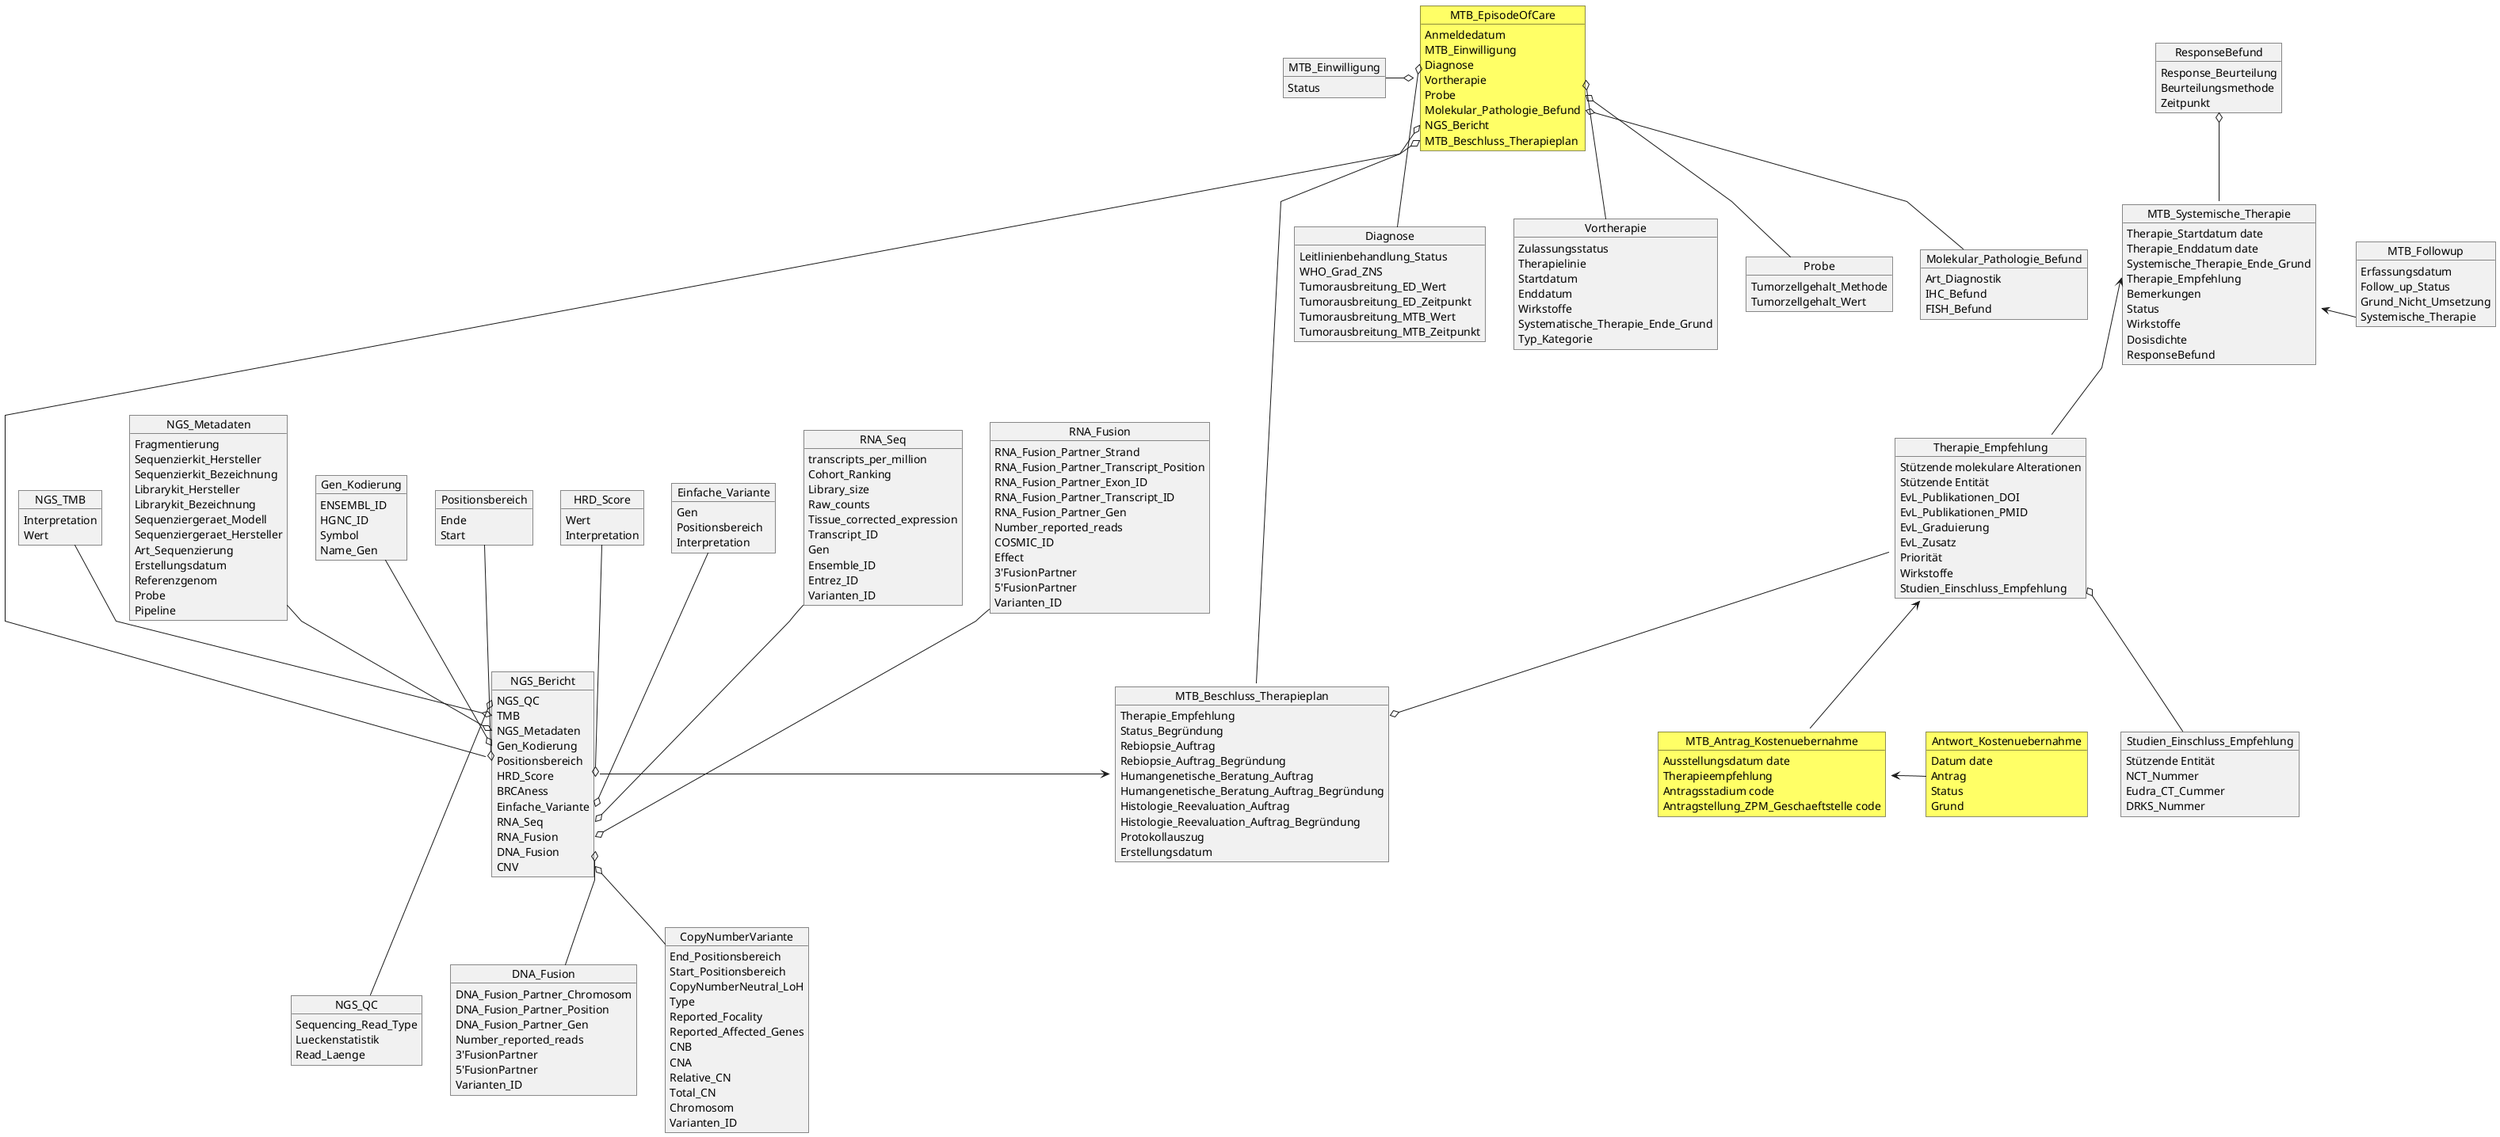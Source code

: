 @startuml MII_MTB_LM
skinparam linetype polyline 

object MTB_EpisodeOfCare #FFFF66 {
    Anmeldedatum
    MTB_Einwilligung
    Diagnose
    Vortherapie
    Probe
    Molekular_Pathologie_Befund
    NGS_Bericht
    MTB_Beschluss_Therapieplan
}

object MTB_Einwilligung {
    Status
}

object Diagnose {
    Leitlinienbehandlung_Status
    WHO_Grad_ZNS
    Tumorausbreitung_ED_Wert
    Tumorausbreitung_ED_Zeitpunkt
    Tumorausbreitung_MTB_Wert
    Tumorausbreitung_MTB_Zeitpunkt
}

object Vortherapie {
    Zulassungsstatus
    Therapielinie
    Startdatum
    Enddatum
    Wirkstoffe
    Systematische_Therapie_Ende_Grund
    Typ_Kategorie
}

object Probe {
    Tumorzellgehalt_Methode
    Tumorzellgehalt_Wert
}

object Molekular_Pathologie_Befund {
    Art_Diagnostik
    IHC_Befund
    FISH_Befund
}

object NGS_Bericht {
    NGS_QC
    TMB
    NGS_Metadaten
    Gen_Kodierung
    Positionsbereich
    HRD_Score
    BRCAness
    Einfache_Variante
    RNA_Seq
    RNA_Fusion
    DNA_Fusion
    CNV 
}

object NGS_QC {
    Sequencing_Read_Type
    Lueckenstatistik
    Read_Laenge 
}
object NGS_TMB {
    Interpretation
    Wert
}
NGS_TMB --o NGS_Bericht::TMB

object NGS_Metadaten {
    Fragmentierung
    Sequenzierkit_Hersteller
    Sequenzierkit_Bezeichnung
    Librarykit_Hersteller
    Librarykit_Bezeichnung
    Sequenziergeraet_Modell
    Sequenziergeraet_Hersteller
    Art_Sequenzierung
    Erstellungsdatum
    Referenzgenom
    Probe
    Pipeline
}
NGS_Metadaten --o NGS_Bericht::NGS_Metadaten
object Gen_Kodierung{
    ENSEMBL_ID
    HGNC_ID
    Symbol
    Name_Gen
}
Gen_Kodierung --o NGS_Bericht::Gen_Kodierung
object Positionsbereich {
    Ende
    Start
}
Positionsbereich --o NGS_Bericht::Positionsbereich 

object HRD_Score {
    Wert
    Interpretation
}
HRD_Score --o NGS_Bericht::HRD_Score 


object Einfache_Variante {
    Gen
    Positionsbereich
    Interpretation
}
Einfache_Variante --o NGS_Bericht::Einfache_Variante 

object RNA_Seq {
    transcripts_per_million
    Cohort_Ranking
    Library_size
    Raw_counts
    Tissue_corrected_expression
    Transcript_ID
    Gen
    Ensemble_ID
    Entrez_ID
    Varianten_ID
}
RNA_Seq --o NGS_Bericht::RNA_Seq 

object RNA_Fusion {
    RNA_Fusion_Partner_Strand
    RNA_Fusion_Partner_Transcript_Position
    RNA_Fusion_Partner_Exon_ID
    RNA_Fusion_Partner_Transcript_ID
    RNA_Fusion_Partner_Gen
    Number_reported_reads
    COSMIC_ID
    Effect
    3'FusionPartner
    5'FusionPartner
    Varianten_ID
}
RNA_Fusion --o NGS_Bericht::RNA_Fusion 


object DNA_Fusion {
    DNA_Fusion_Partner_Chromosom
    DNA_Fusion_Partner_Position
    DNA_Fusion_Partner_Gen
    Number_reported_reads
    3'FusionPartner
    5'FusionPartner
    Varianten_ID
}

object CopyNumberVariante {
    End_Positionsbereich
    Start_Positionsbereich
    CopyNumberNeutral_LoH
    Type
    Reported_Focality
    Reported_Affected_Genes
    CNB
    CNA
    Relative_CN
    Total_CN
    Chromosom
    Varianten_ID

}
NGS_Bericht::NGS_QC o-- NGS_QC
NGS_Bericht::DNA_Fusion o-- DNA_Fusion 

NGS_Bericht::CNV o-- CopyNumberVariante  


object MTB_Beschluss_Therapieplan {
    Therapie_Empfehlung
    Status_Begründung
    Rebiopsie_Auftrag
    Rebiopsie_Auftrag_Begründung
    Humangenetische_Beratung_Auftrag
    Humangenetische_Beratung_Auftrag_Begründung
    Histologie_Reevaluation_Auftrag
    Histologie_Reevaluation_Auftrag_Begründung
    Protokollauszug
    Erstellungsdatum
    
}
object Therapie_Empfehlung {
    Stützende molekulare Alterationen
    Stützende Entität
    EvL_Publikationen_DOI
    EvL_Publikationen_PMID
    EvL_Graduierung
    EvL_Zusatz
    Priorität
    Wirkstoffe
    Studien_Einschluss_Empfehlung
}
Therapie_Empfehlung --o MTB_Beschluss_Therapieplan::Therapie_Empfehlung

object Studien_Einschluss_Empfehlung{
    Stützende Entität
    NCT_Nummer
    Eudra_CT_Cummer
    DRKS_Nummer
}
Therapie_Empfehlung::Studien_Einschluss_Empfehlung o--  Studien_Einschluss_Empfehlung
NGS_Bericht -right--> MTB_Beschluss_Therapieplan 


object MTB_Followup {
    Erfassungsdatum
    Follow_up_Status
    Grund_Nicht_Umsetzung
    Systemische_Therapie
}
object MTB_Systemische_Therapie {
    Therapie_Startdatum date
    Therapie_Enddatum date
    Systemische_Therapie_Ende_Grund 
    Therapie_Empfehlung
    Bemerkungen
    Status
    Wirkstoffe
    Dosisdichte
    ResponseBefund
}
object ResponseBefund{
    Response_Beurteilung
    Beurteilungsmethode
    Zeitpunkt
}


object MTB_Antrag_Kostenuebernahme #FFFF66 {
    Ausstellungsdatum date
    Therapieempfehlung 
    Antragsstadium code 
    Antragstellung_ZPM_Geschaeftstelle code
}
Therapie_Empfehlung <-- MTB_Antrag_Kostenuebernahme::TherapieEmpfehlung
object Antwort_Kostenuebernahme #FFFF66 {
    Datum date
    Antrag 
    Status
    Grund
}
Antwort_Kostenuebernahme::Antrag -left-> MTB_Antrag_Kostenuebernahme
MTB_EpisodeOfCare::MTB_Einwiliigung o-left- MTB_Einwilligung
MTB_EpisodeOfCare::Diagnose o-down- Diagnose
MTB_EpisodeOfCare::Vortherapie o-down- Vortherapie
MTB_EpisodeOfCare::Probe o-down- Probe
MTB_EpisodeOfCare::Molekular_Pathologie_Befund  o-down- Molekular_Pathologie_Befund
MTB_EpisodeOfCare::NGS_Bericht o-down--- NGS_Bericht
MTB_EpisodeOfCare::MTB_Beschluss_Therapieplan o-down-- MTB_Beschluss_Therapieplan
MTB_Systemische_Therapie::Therapie_Empfehlung <-- Therapie_Empfehlung
ResponseBefund o-- MTB_Systemische_Therapie
MTB_Systemische_Therapie <-right- MTB_Followup::Systemische_Therapie

@enduml